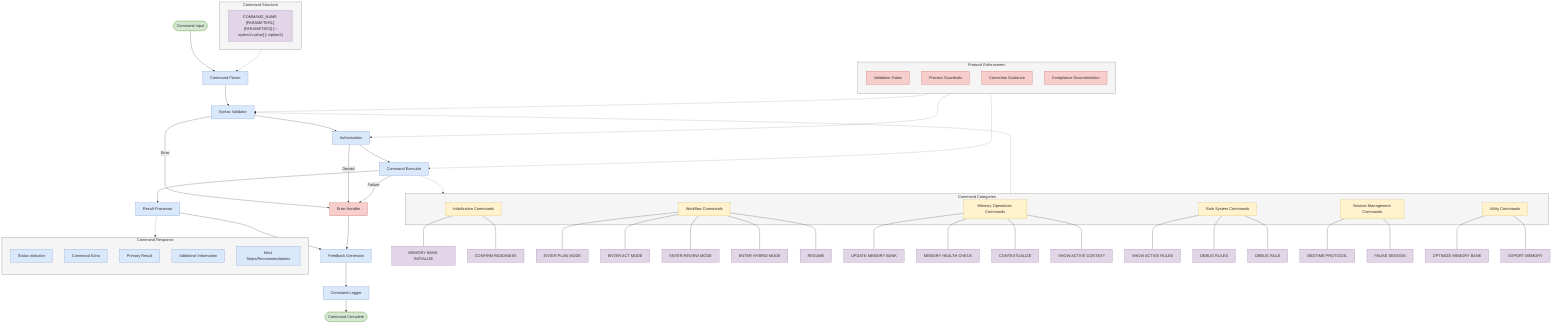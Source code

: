 %% BIG BRAIN Memory Bank 2.0 - Command Protocol
%% This diagram illustrates the command structure, categories, and processing flow
%% Version 1.0.0 (March 24, 2025)

flowchart TB
    %% Command input and processing
    Start([Command Input]) --> Parser[Command Parser]
    Parser --> Validator[Syntax Validator]
    Validator --> Auth[Authorization]
    Auth --> Executor[Command Executor]
    Executor --> ResultProc[Result Processor]
    ResultProc --> Feedback[Feedback Generator]
    Feedback --> Logger[Command Logger]
    Logger --> End([Command Complete])

    %% Command categories
    subgraph CmdCategories[Command Categories]
        Init[Initialization Commands]
        Workflow[Workflow Commands]
        Memory[Memory Operations Commands]
        Rule[Rule System Commands]
        Session[Session Management Commands]
        Utility[Utility Commands]
    end

    %% Example commands in each category
    Init --- IC1[MEMORY BANK INITIALIZE]
    Init --- IC2[CONFIRM READINESS]

    Workflow --- WC1[ENTER PLAN MODE]
    Workflow --- WC2[ENTER ACT MODE]
    Workflow --- WC3[ENTER REVIEW MODE]
    Workflow --- WC4[ENTER HYBRID MODE]
    Workflow --- WC5[RESUME]

    Memory --- MC1[UPDATE MEMORY BANK]
    Memory --- MC2[MEMORY HEALTH CHECK]
    Memory --- MC3[CONTEXTUALIZE]
    Memory --- MC4[SHOW ACTIVE CONTEXT]

    Rule --- RC1[SHOW ACTIVE RULES]
    Rule --- RC2[DEBUG RULES]
    Rule --- RC3[DEBUG RULE]

    Session --- SC1[BEDTIME PROTOCOL]
    Session --- SC2[PAUSE SESSION]

    Utility --- UC1[OPTIMIZE MEMORY BANK]
    Utility --- UC2[EXPORT MEMORY]

    %% Command structure pattern
    subgraph CmdStructure[Command Structure]
        direction LR
        CmdPattern["COMMAND_NAME [PARAMETER1] [PARAMETER2] [--option1=value] [--option2]"]
    end

    %% Command response pattern
    subgraph CmdResponse[Command Response]
        direction TB
        Status[Status Indicator]
        Echo[Command Echo]
        Result[Primary Result]
        Info[Additional Information]
        Next[Next Steps/Recommendations]
    end

    %% Protocol enforcement mechanism
    subgraph EnforcementMech[Protocol Enforcement]
        direction TB
        VGates[Validation Gates]
        PGuards[Process Guardrails]
        CGuide[Correction Guidance]
        CompDoc[Compliance Documentation]
    end

    %% Connect components
    CmdCategories -.-> Validator
    CmdStructure -.-> Parser
    Executor -.-> CmdCategories
    ResultProc -.-> CmdResponse
    EnforcementMech -.-> Validator
    EnforcementMech -.-> Auth
    EnforcementMech -.-> Executor

    %% Error handling
    Validator -->|Error| ErrorHandler[Error Handler]
    Auth -->|Denied| ErrorHandler
    Executor -->|Failure| ErrorHandler
    ErrorHandler --> Feedback

    %% Define styles
    classDef process fill:#dae8fc,stroke:#6c8ebf,stroke-width:1px,border-radius:4px
    classDef endpoint fill:#d5e8d4,stroke:#82b366,stroke-width:1px,border-radius:8px
    classDef category fill:#fff2cc,stroke:#d6b656,stroke-width:1px,border-radius:6px
    classDef command fill:#e1d5e7,stroke:#9673a6,stroke-width:1px,border-radius:4px
    classDef structure fill:#f5f5f5,stroke:#666666,stroke-width:1px,border-radius:8px
    classDef error fill:#f8cecc,stroke:#b85450,stroke-width:1px,border-radius:4px

    %% Apply styles
    class Start,End endpoint
    class Parser,Validator,Auth,Executor,ResultProc,Feedback,Logger process
    class Init,Workflow,Memory,Rule,Session,Utility category
    class IC1,IC2,WC1,WC2,WC3,WC4,WC5,MC1,MC2,MC3,MC4,RC1,RC2,RC3,SC1,SC2,UC1,UC2 command
    class CmdStructure,CmdResponse,EnforcementMech,CmdCategories structure
    class ErrorHandler,VGates,PGuards,CGuide,CompDoc error
    class Status,Echo,Result,Info,Next process
    class CmdPattern command